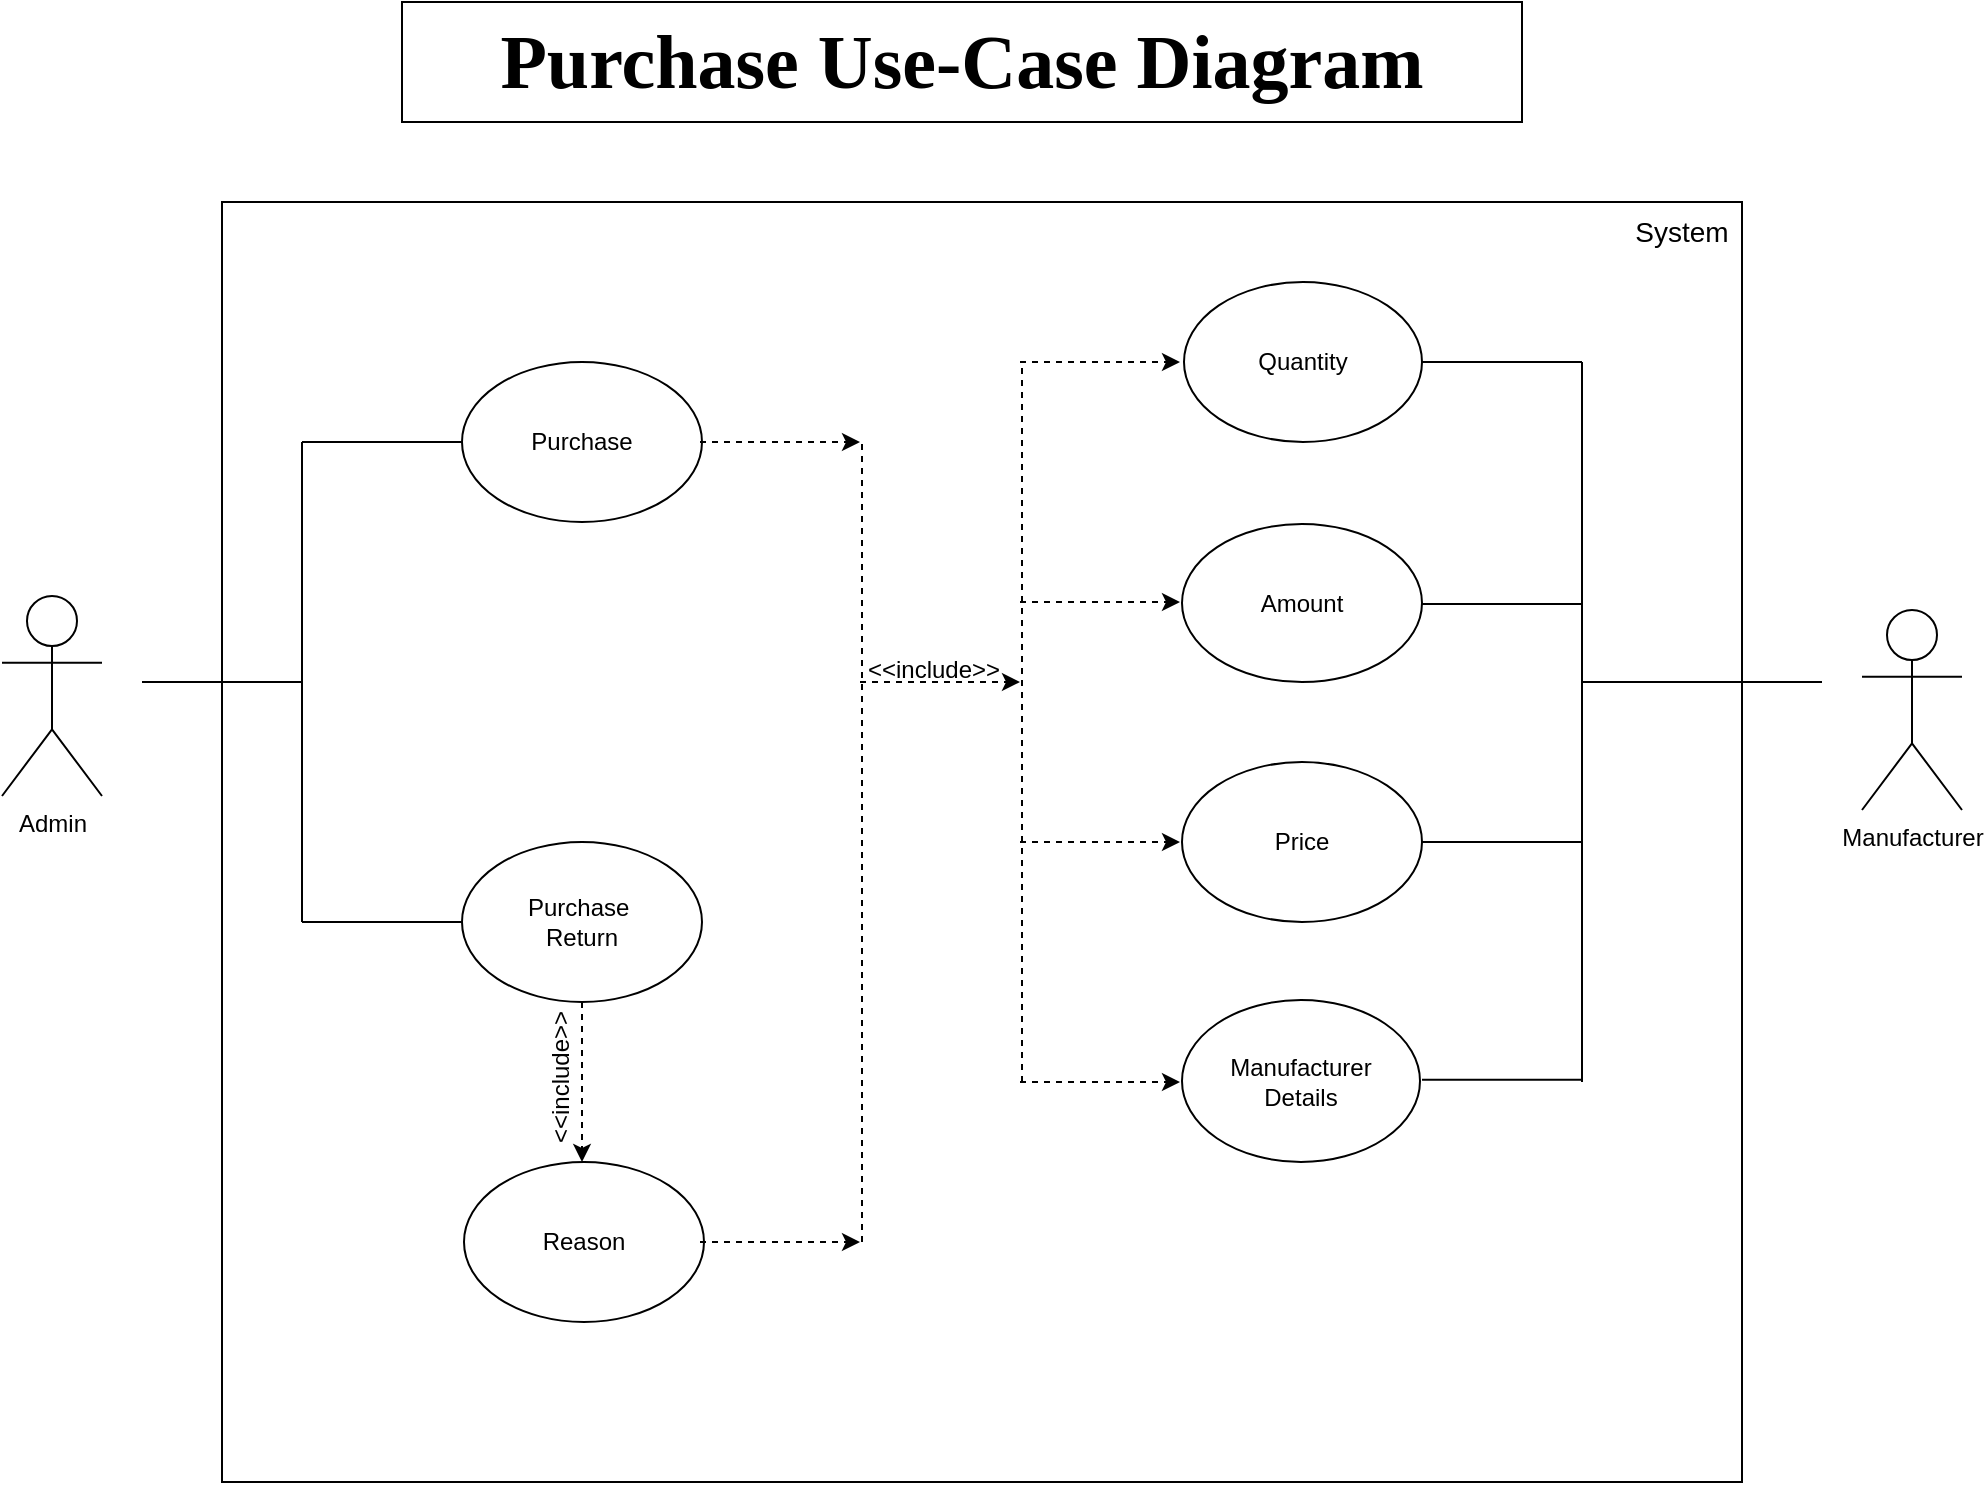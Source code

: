 <mxfile version="21.1.4" type="device">
  <diagram name="Page-1" id="EyRy2mxmsusohp4tZRR6">
    <mxGraphModel dx="1221" dy="707" grid="1" gridSize="10" guides="1" tooltips="1" connect="1" arrows="1" fold="1" page="1" pageScale="1" pageWidth="850" pageHeight="1100" math="0" shadow="0">
      <root>
        <mxCell id="0" />
        <mxCell id="1" parent="0" />
        <mxCell id="u9XZF-6D_k6cdSr1al0P-7" value="" style="rounded=0;whiteSpace=wrap;html=1;" parent="1" vertex="1">
          <mxGeometry x="160" y="200" width="760" height="640" as="geometry" />
        </mxCell>
        <mxCell id="rtgFDJG1lTbKKasrFcGQ-1" value="Admin" style="shape=umlActor;verticalLabelPosition=bottom;verticalAlign=top;html=1;outlineConnect=0;" parent="1" vertex="1">
          <mxGeometry x="50" y="397" width="50" height="100" as="geometry" />
        </mxCell>
        <mxCell id="rtgFDJG1lTbKKasrFcGQ-3" value="Amount" style="ellipse;whiteSpace=wrap;html=1;" parent="1" vertex="1">
          <mxGeometry x="640" y="361" width="120" height="79" as="geometry" />
        </mxCell>
        <mxCell id="rtgFDJG1lTbKKasrFcGQ-9" value="Reason" style="ellipse;whiteSpace=wrap;html=1;" parent="1" vertex="1">
          <mxGeometry x="281" y="680" width="120" height="80" as="geometry" />
        </mxCell>
        <mxCell id="4_KNxNdqhF8wnVlvQjPg-6" value="&amp;lt;&amp;lt;include&amp;gt;&amp;gt;" style="text;html=1;strokeColor=none;fillColor=none;align=center;verticalAlign=middle;whiteSpace=wrap;rounded=0;rotation=-90;" parent="1" vertex="1">
          <mxGeometry x="299" y="622.5" width="60" height="30" as="geometry" />
        </mxCell>
        <mxCell id="4_KNxNdqhF8wnVlvQjPg-21" value="&lt;font style=&quot;font-size: 38px;&quot;&gt;&lt;b&gt;Purchase Use-Case Diagram&lt;/b&gt;&lt;/font&gt;" style="rounded=0;whiteSpace=wrap;html=1;fontFamily=Comic Sans MS;" parent="1" vertex="1">
          <mxGeometry x="250" y="100" width="560" height="60" as="geometry" />
        </mxCell>
        <mxCell id="1AcaqdHLTdgj4JZAv-yX-2" value="" style="endArrow=none;html=1;rounded=0;" parent="1" edge="1">
          <mxGeometry width="50" height="50" relative="1" as="geometry">
            <mxPoint x="120" y="440" as="sourcePoint" />
            <mxPoint x="200" y="440" as="targetPoint" />
          </mxGeometry>
        </mxCell>
        <mxCell id="1AcaqdHLTdgj4JZAv-yX-3" value="" style="endArrow=none;html=1;rounded=0;" parent="1" edge="1">
          <mxGeometry width="50" height="50" relative="1" as="geometry">
            <mxPoint x="200" y="440" as="sourcePoint" />
            <mxPoint x="200" y="320" as="targetPoint" />
          </mxGeometry>
        </mxCell>
        <mxCell id="1AcaqdHLTdgj4JZAv-yX-4" value="" style="endArrow=none;html=1;rounded=0;" parent="1" edge="1">
          <mxGeometry width="50" height="50" relative="1" as="geometry">
            <mxPoint x="200" y="560" as="sourcePoint" />
            <mxPoint x="200" y="440" as="targetPoint" />
          </mxGeometry>
        </mxCell>
        <mxCell id="1AcaqdHLTdgj4JZAv-yX-5" value="" style="endArrow=none;html=1;rounded=0;" parent="1" edge="1">
          <mxGeometry width="50" height="50" relative="1" as="geometry">
            <mxPoint x="200" y="320" as="sourcePoint" />
            <mxPoint x="280" y="320" as="targetPoint" />
          </mxGeometry>
        </mxCell>
        <mxCell id="1AcaqdHLTdgj4JZAv-yX-6" value="" style="endArrow=none;html=1;rounded=0;" parent="1" edge="1">
          <mxGeometry width="50" height="50" relative="1" as="geometry">
            <mxPoint x="200" y="560" as="sourcePoint" />
            <mxPoint x="280" y="560" as="targetPoint" />
          </mxGeometry>
        </mxCell>
        <mxCell id="1AcaqdHLTdgj4JZAv-yX-7" value="Purchase" style="ellipse;whiteSpace=wrap;html=1;" parent="1" vertex="1">
          <mxGeometry x="280" y="280" width="120" height="80" as="geometry" />
        </mxCell>
        <mxCell id="1AcaqdHLTdgj4JZAv-yX-8" value="Purchase&amp;nbsp;&lt;br&gt;Return" style="ellipse;whiteSpace=wrap;html=1;" parent="1" vertex="1">
          <mxGeometry x="280" y="520" width="120" height="80" as="geometry" />
        </mxCell>
        <mxCell id="1AcaqdHLTdgj4JZAv-yX-11" value="" style="endArrow=none;dashed=1;html=1;rounded=0;" parent="1" edge="1">
          <mxGeometry width="50" height="50" relative="1" as="geometry">
            <mxPoint x="480" y="720" as="sourcePoint" />
            <mxPoint x="480" y="320" as="targetPoint" />
          </mxGeometry>
        </mxCell>
        <mxCell id="1AcaqdHLTdgj4JZAv-yX-12" value="" style="endArrow=classic;dashed=1;html=1;rounded=0;exitX=1;exitY=0.5;exitDx=0;exitDy=0;" parent="1" edge="1">
          <mxGeometry width="50" height="50" relative="1" as="geometry">
            <mxPoint x="479" y="440" as="sourcePoint" />
            <mxPoint x="559" y="440" as="targetPoint" />
          </mxGeometry>
        </mxCell>
        <mxCell id="1AcaqdHLTdgj4JZAv-yX-13" value="" style="endArrow=none;dashed=1;html=1;rounded=0;" parent="1" edge="1">
          <mxGeometry width="50" height="50" relative="1" as="geometry">
            <mxPoint x="560" y="640" as="sourcePoint" />
            <mxPoint x="560" y="280" as="targetPoint" />
          </mxGeometry>
        </mxCell>
        <mxCell id="1AcaqdHLTdgj4JZAv-yX-16" value="Quantity" style="ellipse;whiteSpace=wrap;html=1;" parent="1" vertex="1">
          <mxGeometry x="641" y="240" width="119" height="80" as="geometry" />
        </mxCell>
        <mxCell id="1AcaqdHLTdgj4JZAv-yX-17" value="Price" style="ellipse;whiteSpace=wrap;html=1;" parent="1" vertex="1">
          <mxGeometry x="640" y="480" width="120" height="80" as="geometry" />
        </mxCell>
        <mxCell id="1AcaqdHLTdgj4JZAv-yX-19" value="Manufacturer&lt;br&gt;Details" style="ellipse;whiteSpace=wrap;html=1;" parent="1" vertex="1">
          <mxGeometry x="640" y="599" width="119" height="81" as="geometry" />
        </mxCell>
        <mxCell id="1AcaqdHLTdgj4JZAv-yX-22" value="" style="endArrow=classic;dashed=1;html=1;rounded=0;exitX=1;exitY=0.5;exitDx=0;exitDy=0;" parent="1" edge="1">
          <mxGeometry width="50" height="50" relative="1" as="geometry">
            <mxPoint x="399" y="320" as="sourcePoint" />
            <mxPoint x="479" y="320" as="targetPoint" />
          </mxGeometry>
        </mxCell>
        <mxCell id="1AcaqdHLTdgj4JZAv-yX-23" value="" style="endArrow=classic;dashed=1;html=1;rounded=0;exitX=0.5;exitY=1;exitDx=0;exitDy=0;" parent="1" source="1AcaqdHLTdgj4JZAv-yX-8" edge="1">
          <mxGeometry width="50" height="50" relative="1" as="geometry">
            <mxPoint x="409" y="560" as="sourcePoint" />
            <mxPoint x="340" y="680" as="targetPoint" />
          </mxGeometry>
        </mxCell>
        <mxCell id="1AcaqdHLTdgj4JZAv-yX-24" value="" style="endArrow=classic;dashed=1;html=1;rounded=0;exitX=1;exitY=0.5;exitDx=0;exitDy=0;" parent="1" edge="1">
          <mxGeometry width="50" height="50" relative="1" as="geometry">
            <mxPoint x="559" y="640" as="sourcePoint" />
            <mxPoint x="639" y="640" as="targetPoint" />
          </mxGeometry>
        </mxCell>
        <mxCell id="1AcaqdHLTdgj4JZAv-yX-25" value="" style="endArrow=classic;dashed=1;html=1;rounded=0;exitX=1;exitY=0.5;exitDx=0;exitDy=0;" parent="1" edge="1">
          <mxGeometry width="50" height="50" relative="1" as="geometry">
            <mxPoint x="559" y="520" as="sourcePoint" />
            <mxPoint x="639" y="520" as="targetPoint" />
          </mxGeometry>
        </mxCell>
        <mxCell id="1AcaqdHLTdgj4JZAv-yX-26" value="" style="endArrow=classic;dashed=1;html=1;rounded=0;exitX=1;exitY=0.5;exitDx=0;exitDy=0;" parent="1" edge="1">
          <mxGeometry width="50" height="50" relative="1" as="geometry">
            <mxPoint x="559" y="400" as="sourcePoint" />
            <mxPoint x="639" y="400" as="targetPoint" />
          </mxGeometry>
        </mxCell>
        <mxCell id="1AcaqdHLTdgj4JZAv-yX-27" value="" style="endArrow=classic;dashed=1;html=1;rounded=0;exitX=1;exitY=0.5;exitDx=0;exitDy=0;" parent="1" edge="1">
          <mxGeometry width="50" height="50" relative="1" as="geometry">
            <mxPoint x="559" y="280" as="sourcePoint" />
            <mxPoint x="639" y="280" as="targetPoint" />
          </mxGeometry>
        </mxCell>
        <mxCell id="1AcaqdHLTdgj4JZAv-yX-28" value="" style="endArrow=classic;dashed=1;html=1;rounded=0;exitX=1;exitY=0.5;exitDx=0;exitDy=0;" parent="1" edge="1">
          <mxGeometry width="50" height="50" relative="1" as="geometry">
            <mxPoint x="399" y="720" as="sourcePoint" />
            <mxPoint x="479" y="720" as="targetPoint" />
          </mxGeometry>
        </mxCell>
        <mxCell id="1AcaqdHLTdgj4JZAv-yX-36" value="" style="endArrow=none;html=1;rounded=0;" parent="1" edge="1">
          <mxGeometry width="50" height="50" relative="1" as="geometry">
            <mxPoint x="840" y="440" as="sourcePoint" />
            <mxPoint x="960" y="440" as="targetPoint" />
          </mxGeometry>
        </mxCell>
        <mxCell id="1AcaqdHLTdgj4JZAv-yX-37" value="Manufacturer" style="shape=umlActor;verticalLabelPosition=bottom;verticalAlign=top;html=1;outlineConnect=0;" parent="1" vertex="1">
          <mxGeometry x="980" y="404" width="50" height="100" as="geometry" />
        </mxCell>
        <mxCell id="1AcaqdHLTdgj4JZAv-yX-44" value="&amp;lt;&amp;lt;include&amp;gt;&amp;gt;" style="text;html=1;strokeColor=none;fillColor=none;align=center;verticalAlign=middle;whiteSpace=wrap;rounded=0;rotation=0;" parent="1" vertex="1">
          <mxGeometry x="486" y="419" width="60" height="30" as="geometry" />
        </mxCell>
        <mxCell id="u9XZF-6D_k6cdSr1al0P-1" value="" style="endArrow=none;html=1;rounded=0;" parent="1" edge="1">
          <mxGeometry width="50" height="50" relative="1" as="geometry">
            <mxPoint x="840" y="640" as="sourcePoint" />
            <mxPoint x="840" y="280" as="targetPoint" />
          </mxGeometry>
        </mxCell>
        <mxCell id="u9XZF-6D_k6cdSr1al0P-3" value="" style="endArrow=none;html=1;rounded=0;" parent="1" edge="1">
          <mxGeometry width="50" height="50" relative="1" as="geometry">
            <mxPoint x="760" y="280" as="sourcePoint" />
            <mxPoint x="840" y="280" as="targetPoint" />
          </mxGeometry>
        </mxCell>
        <mxCell id="u9XZF-6D_k6cdSr1al0P-4" value="" style="endArrow=none;html=1;rounded=0;" parent="1" edge="1">
          <mxGeometry width="50" height="50" relative="1" as="geometry">
            <mxPoint x="760" y="401" as="sourcePoint" />
            <mxPoint x="840" y="401" as="targetPoint" />
          </mxGeometry>
        </mxCell>
        <mxCell id="u9XZF-6D_k6cdSr1al0P-5" value="" style="endArrow=none;html=1;rounded=0;" parent="1" edge="1">
          <mxGeometry width="50" height="50" relative="1" as="geometry">
            <mxPoint x="760" y="520" as="sourcePoint" />
            <mxPoint x="840" y="520" as="targetPoint" />
          </mxGeometry>
        </mxCell>
        <mxCell id="u9XZF-6D_k6cdSr1al0P-6" value="" style="endArrow=none;html=1;rounded=0;" parent="1" edge="1">
          <mxGeometry width="50" height="50" relative="1" as="geometry">
            <mxPoint x="760" y="638.91" as="sourcePoint" />
            <mxPoint x="840" y="638.91" as="targetPoint" />
          </mxGeometry>
        </mxCell>
        <mxCell id="Yz2HzvFb9KeZB2dwd3jp-1" value="&lt;font style=&quot;font-size: 14px;&quot;&gt;System&lt;/font&gt;" style="text;html=1;strokeColor=none;fillColor=none;align=center;verticalAlign=middle;whiteSpace=wrap;rounded=0;" parent="1" vertex="1">
          <mxGeometry x="860" y="200" width="60" height="30" as="geometry" />
        </mxCell>
      </root>
    </mxGraphModel>
  </diagram>
</mxfile>
